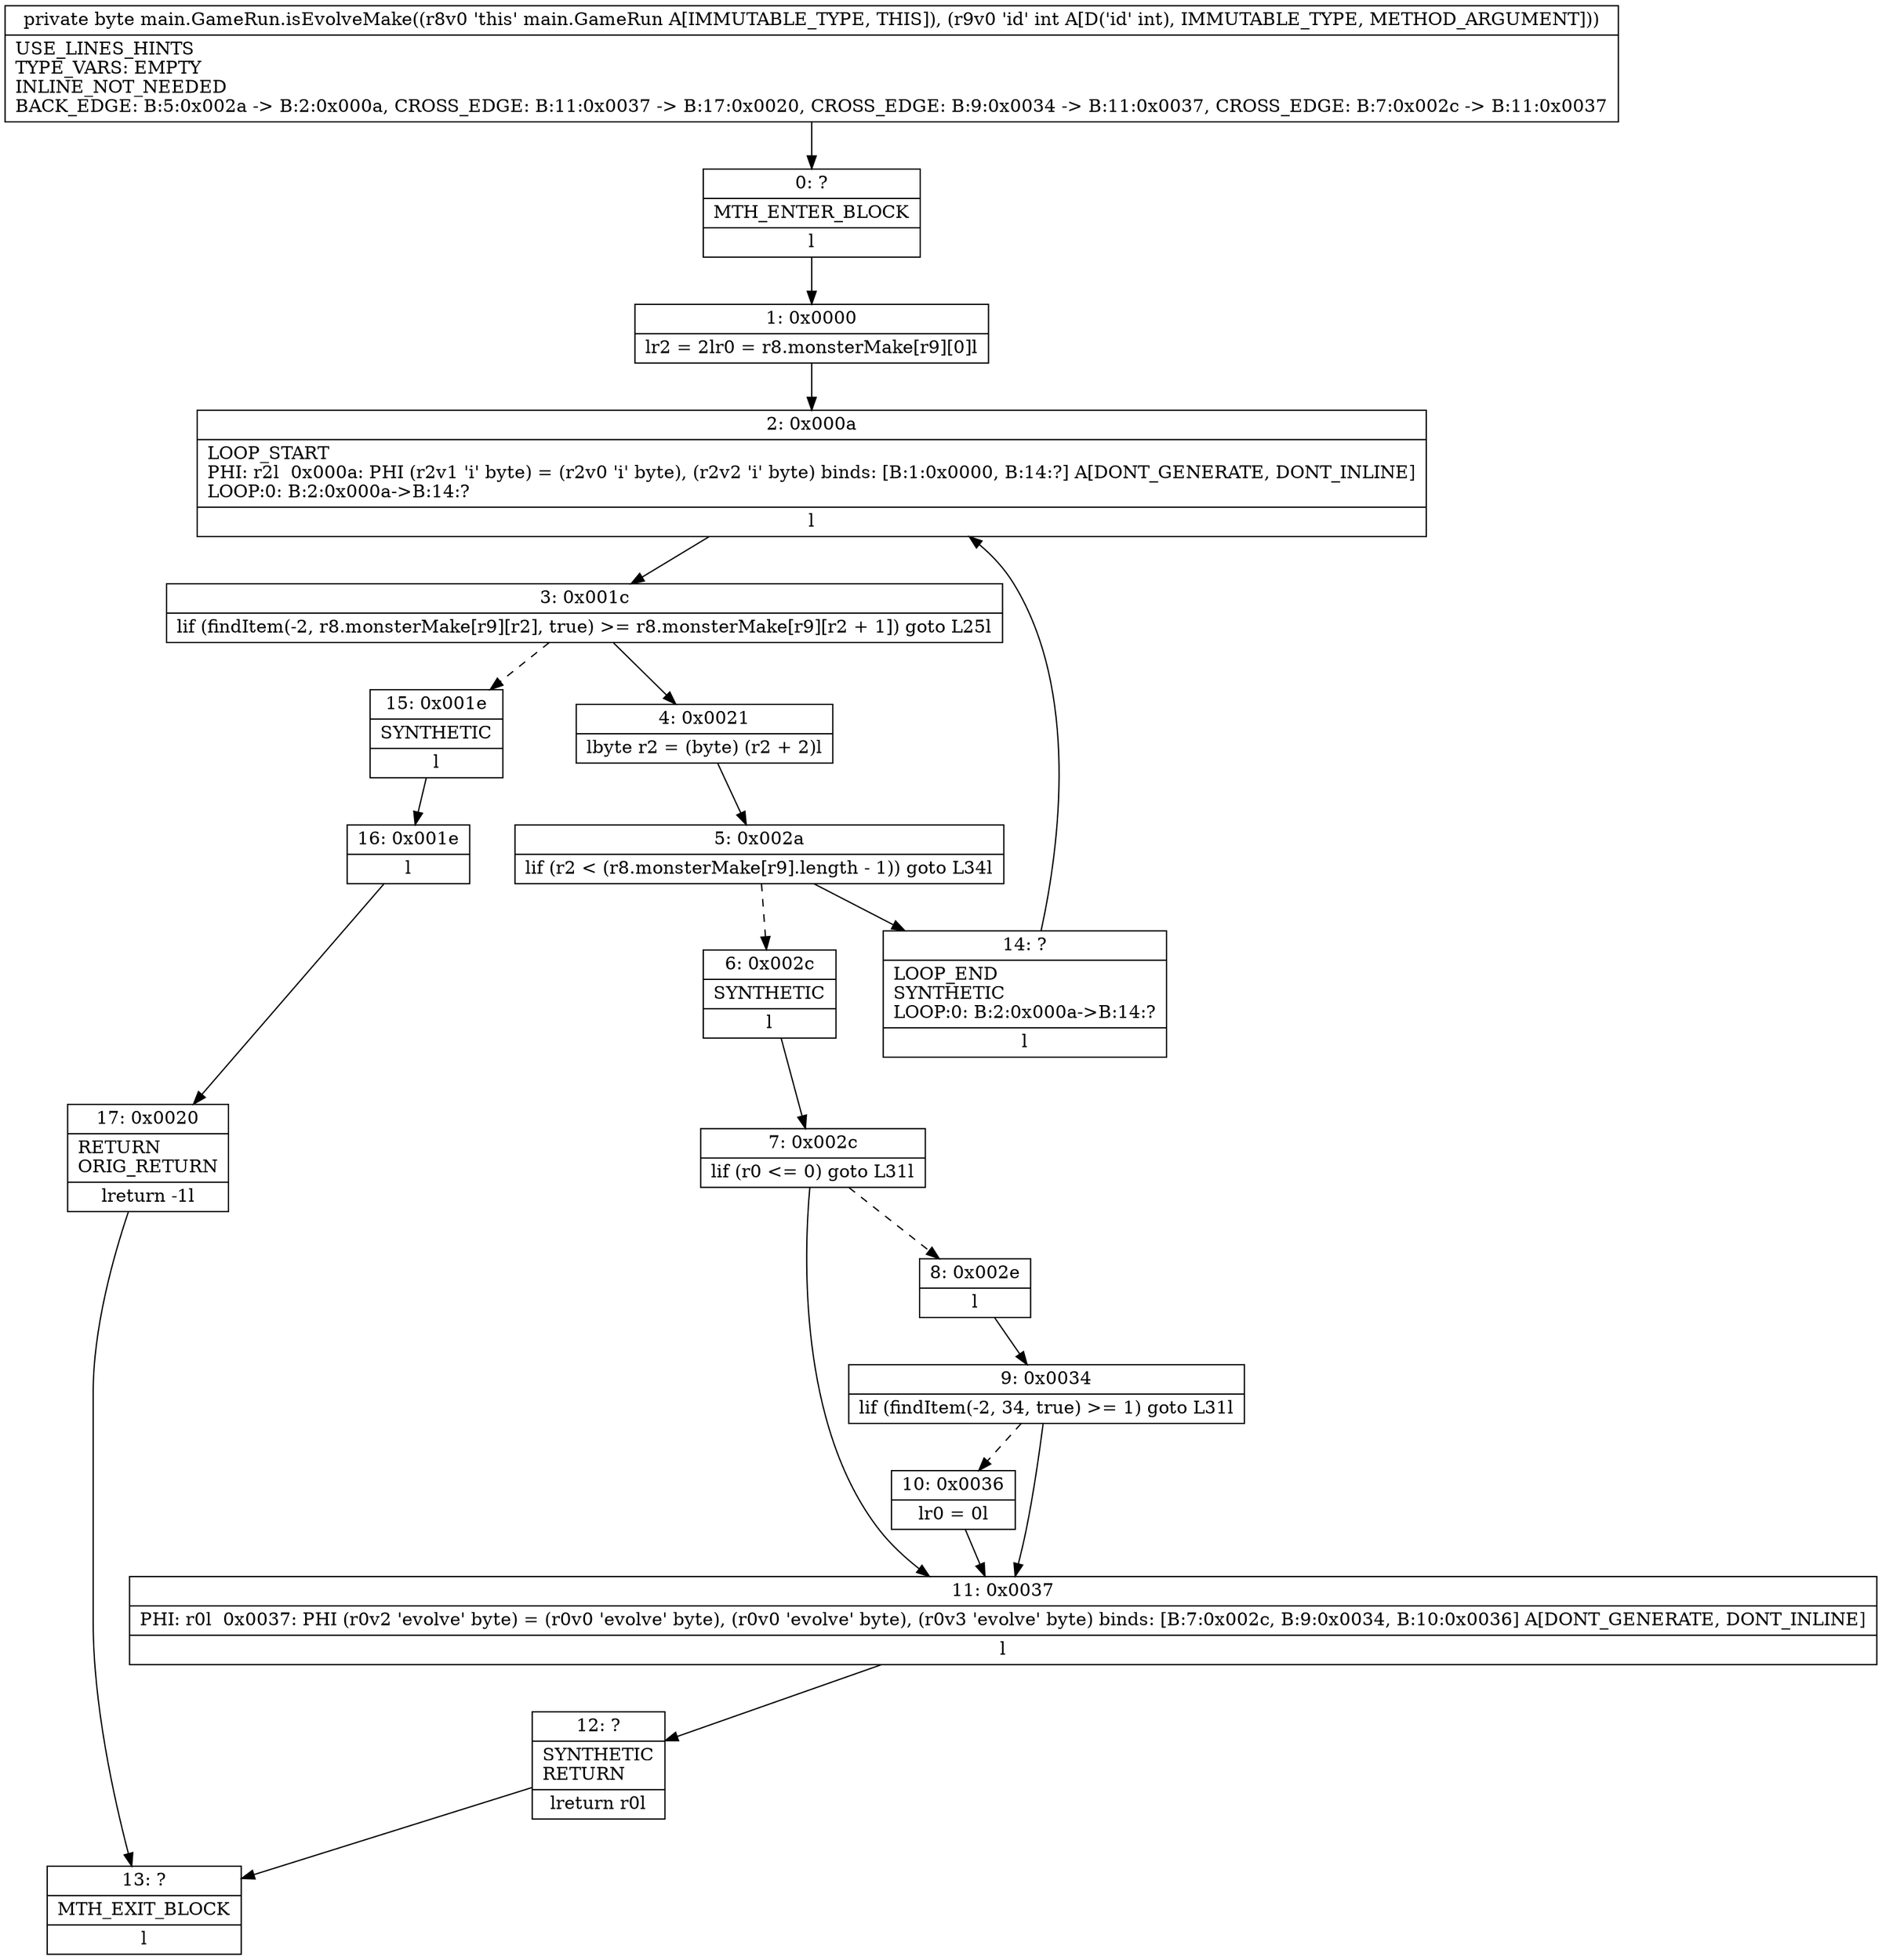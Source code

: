 digraph "CFG formain.GameRun.isEvolveMake(I)B" {
Node_0 [shape=record,label="{0\:\ ?|MTH_ENTER_BLOCK\l|l}"];
Node_1 [shape=record,label="{1\:\ 0x0000|lr2 = 2lr0 = r8.monsterMake[r9][0]l}"];
Node_2 [shape=record,label="{2\:\ 0x000a|LOOP_START\lPHI: r2l  0x000a: PHI (r2v1 'i' byte) = (r2v0 'i' byte), (r2v2 'i' byte) binds: [B:1:0x0000, B:14:?] A[DONT_GENERATE, DONT_INLINE]\lLOOP:0: B:2:0x000a\-\>B:14:?\l|l}"];
Node_3 [shape=record,label="{3\:\ 0x001c|lif (findItem(\-2, r8.monsterMake[r9][r2], true) \>= r8.monsterMake[r9][r2 + 1]) goto L25l}"];
Node_4 [shape=record,label="{4\:\ 0x0021|lbyte r2 = (byte) (r2 + 2)l}"];
Node_5 [shape=record,label="{5\:\ 0x002a|lif (r2 \< (r8.monsterMake[r9].length \- 1)) goto L34l}"];
Node_6 [shape=record,label="{6\:\ 0x002c|SYNTHETIC\l|l}"];
Node_7 [shape=record,label="{7\:\ 0x002c|lif (r0 \<= 0) goto L31l}"];
Node_8 [shape=record,label="{8\:\ 0x002e|l}"];
Node_9 [shape=record,label="{9\:\ 0x0034|lif (findItem(\-2, 34, true) \>= 1) goto L31l}"];
Node_10 [shape=record,label="{10\:\ 0x0036|lr0 = 0l}"];
Node_11 [shape=record,label="{11\:\ 0x0037|PHI: r0l  0x0037: PHI (r0v2 'evolve' byte) = (r0v0 'evolve' byte), (r0v0 'evolve' byte), (r0v3 'evolve' byte) binds: [B:7:0x002c, B:9:0x0034, B:10:0x0036] A[DONT_GENERATE, DONT_INLINE]\l|l}"];
Node_12 [shape=record,label="{12\:\ ?|SYNTHETIC\lRETURN\l|lreturn r0l}"];
Node_13 [shape=record,label="{13\:\ ?|MTH_EXIT_BLOCK\l|l}"];
Node_14 [shape=record,label="{14\:\ ?|LOOP_END\lSYNTHETIC\lLOOP:0: B:2:0x000a\-\>B:14:?\l|l}"];
Node_15 [shape=record,label="{15\:\ 0x001e|SYNTHETIC\l|l}"];
Node_16 [shape=record,label="{16\:\ 0x001e|l}"];
Node_17 [shape=record,label="{17\:\ 0x0020|RETURN\lORIG_RETURN\l|lreturn \-1l}"];
MethodNode[shape=record,label="{private byte main.GameRun.isEvolveMake((r8v0 'this' main.GameRun A[IMMUTABLE_TYPE, THIS]), (r9v0 'id' int A[D('id' int), IMMUTABLE_TYPE, METHOD_ARGUMENT]))  | USE_LINES_HINTS\lTYPE_VARS: EMPTY\lINLINE_NOT_NEEDED\lBACK_EDGE: B:5:0x002a \-\> B:2:0x000a, CROSS_EDGE: B:11:0x0037 \-\> B:17:0x0020, CROSS_EDGE: B:9:0x0034 \-\> B:11:0x0037, CROSS_EDGE: B:7:0x002c \-\> B:11:0x0037\l}"];
MethodNode -> Node_0;
Node_0 -> Node_1;
Node_1 -> Node_2;
Node_2 -> Node_3;
Node_3 -> Node_4;
Node_3 -> Node_15[style=dashed];
Node_4 -> Node_5;
Node_5 -> Node_6[style=dashed];
Node_5 -> Node_14;
Node_6 -> Node_7;
Node_7 -> Node_8[style=dashed];
Node_7 -> Node_11;
Node_8 -> Node_9;
Node_9 -> Node_10[style=dashed];
Node_9 -> Node_11;
Node_10 -> Node_11;
Node_11 -> Node_12;
Node_12 -> Node_13;
Node_14 -> Node_2;
Node_15 -> Node_16;
Node_16 -> Node_17;
Node_17 -> Node_13;
}

